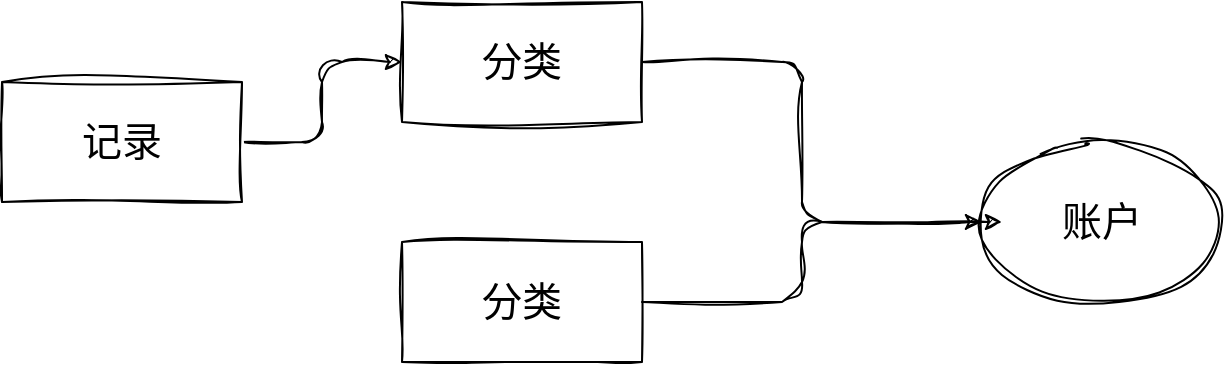 <mxfile>
    <diagram id="HyGyTeW3MsNh1v-TzwNA" name="第 1 页">
        <mxGraphModel dx="803" dy="508" grid="1" gridSize="10" guides="1" tooltips="1" connect="1" arrows="1" fold="1" page="1" pageScale="1" pageWidth="2339" pageHeight="3300" math="0" shadow="0">
            <root>
                <mxCell id="0"/>
                <mxCell id="1" parent="0"/>
                <mxCell id="4" style="edgeStyle=none;sketch=1;hachureGap=4;jiggle=2;curveFitting=1;html=1;entryX=0;entryY=0.5;entryDx=0;entryDy=0;fontFamily=Architects Daughter;fontSource=https%3A%2F%2Ffonts.googleapis.com%2Fcss%3Ffamily%3DArchitects%2BDaughter;fontSize=16;" edge="1" parent="1" target="21">
                    <mxGeometry relative="1" as="geometry">
                        <mxPoint x="320" y="200" as="sourcePoint"/>
                        <mxPoint x="390" y="159" as="targetPoint"/>
                        <Array as="points">
                            <mxPoint x="360" y="200"/>
                            <mxPoint x="360" y="160"/>
                        </Array>
                    </mxGeometry>
                </mxCell>
                <mxCell id="2" value="记录" style="rounded=0;whiteSpace=wrap;html=1;sketch=1;hachureGap=4;jiggle=2;curveFitting=1;fontFamily=Architects Daughter;fontSource=https%3A%2F%2Ffonts.googleapis.com%2Fcss%3Ffamily%3DArchitects%2BDaughter;fontSize=20;" vertex="1" parent="1">
                    <mxGeometry x="200" y="170" width="120" height="60" as="geometry"/>
                </mxCell>
                <mxCell id="7" style="edgeStyle=none;sketch=1;hachureGap=4;jiggle=2;curveFitting=1;html=1;entryX=0;entryY=0.5;entryDx=0;entryDy=0;fontFamily=Architects Daughter;fontSource=https%3A%2F%2Ffonts.googleapis.com%2Fcss%3Ffamily%3DArchitects%2BDaughter;fontSize=16;exitX=1;exitY=0.5;exitDx=0;exitDy=0;" edge="1" parent="1" source="21" target="5">
                    <mxGeometry relative="1" as="geometry">
                        <mxPoint x="530" y="159" as="sourcePoint"/>
                        <Array as="points">
                            <mxPoint x="600" y="160"/>
                            <mxPoint x="600" y="240"/>
                        </Array>
                    </mxGeometry>
                </mxCell>
                <mxCell id="5" value="账户" style="ellipse;whiteSpace=wrap;html=1;sketch=1;hachureGap=4;jiggle=2;curveFitting=1;fontFamily=Architects Daughter;fontSource=https%3A%2F%2Ffonts.googleapis.com%2Fcss%3Ffamily%3DArchitects%2BDaughter;fontSize=20;" vertex="1" parent="1">
                    <mxGeometry x="690" y="200" width="120" height="80" as="geometry"/>
                </mxCell>
                <mxCell id="8" style="edgeStyle=none;sketch=1;hachureGap=4;jiggle=2;curveFitting=1;html=1;fontFamily=Architects Daughter;fontSource=https%3A%2F%2Ffonts.googleapis.com%2Fcss%3Ffamily%3DArchitects%2BDaughter;fontSize=16;exitX=1;exitY=0.5;exitDx=0;exitDy=0;exitPerimeter=0;" edge="1" parent="1" source="20">
                    <mxGeometry relative="1" as="geometry">
                        <mxPoint x="700" y="240" as="targetPoint"/>
                        <mxPoint x="530" y="279" as="sourcePoint"/>
                        <Array as="points">
                            <mxPoint x="600" y="280"/>
                            <mxPoint x="600" y="240"/>
                        </Array>
                    </mxGeometry>
                </mxCell>
                <mxCell id="20" value="分类" style="rounded=0;whiteSpace=wrap;html=1;sketch=1;hachureGap=4;jiggle=2;curveFitting=1;fontFamily=Architects Daughter;fontSource=https%3A%2F%2Ffonts.googleapis.com%2Fcss%3Ffamily%3DArchitects%2BDaughter;fontSize=20;" vertex="1" parent="1">
                    <mxGeometry x="400" y="250" width="120" height="60" as="geometry"/>
                </mxCell>
                <mxCell id="21" value="分类" style="rounded=0;whiteSpace=wrap;html=1;sketch=1;hachureGap=4;jiggle=2;curveFitting=1;fontFamily=Architects Daughter;fontSource=https%3A%2F%2Ffonts.googleapis.com%2Fcss%3Ffamily%3DArchitects%2BDaughter;fontSize=20;" vertex="1" parent="1">
                    <mxGeometry x="400" y="130" width="120" height="60" as="geometry"/>
                </mxCell>
            </root>
        </mxGraphModel>
    </diagram>
</mxfile>